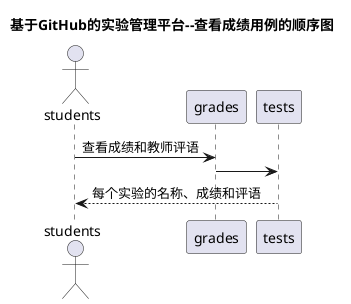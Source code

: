 @startuml
title 基于GitHub的实验管理平台--查看成绩用例的顺序图
actor students
students -> grades: 查看成绩和教师评语
grades -> tests
tests --> students:每个实验的名称、成绩和评语
@enduml
